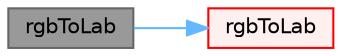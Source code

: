 digraph "rgbToLab"
{
 // LATEX_PDF_SIZE
  bgcolor="transparent";
  edge [fontname=Helvetica,fontsize=10,labelfontname=Helvetica,labelfontsize=10];
  node [fontname=Helvetica,fontsize=10,shape=box,height=0.2,width=0.4];
  rankdir="LR";
  Node1 [id="Node000001",label="rgbToLab",height=0.2,width=0.4,color="gray40", fillcolor="grey60", style="filled", fontcolor="black",tooltip=" "];
  Node1 -> Node2 [id="edge1_Node000001_Node000002",color="steelblue1",style="solid",tooltip=" "];
  Node2 [id="Node000002",label="rgbToLab",height=0.2,width=0.4,color="red", fillcolor="#FFF0F0", style="filled",URL="$namespaceFoam_1_1colourTools.html#a7d43a2ecf01d9a6d3cd7dfd991fa0376",tooltip=" "];
}
